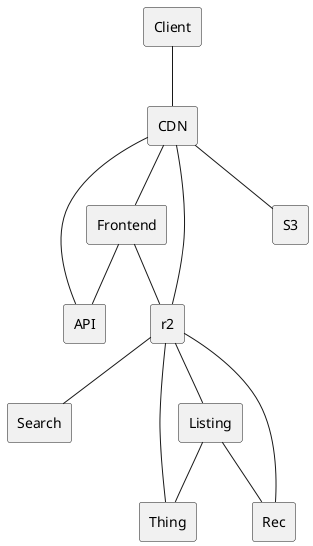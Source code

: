 @startuml

agent Client
agent CDN
agent Frontend
agent API
agent r2
agent Search
agent Listing
agent Thing
agent Rec
agent S3

Client -- CDN
CDN -- Frontend
CDN -- r2
CDN -- API
CDN -- S3
Frontend -- API
Frontend -- r2
r2 -- Search
r2 -- Thing
r2 -- Rec
r2 -- Listing
Listing -- Thing
Listing -- Rec

@enduml
